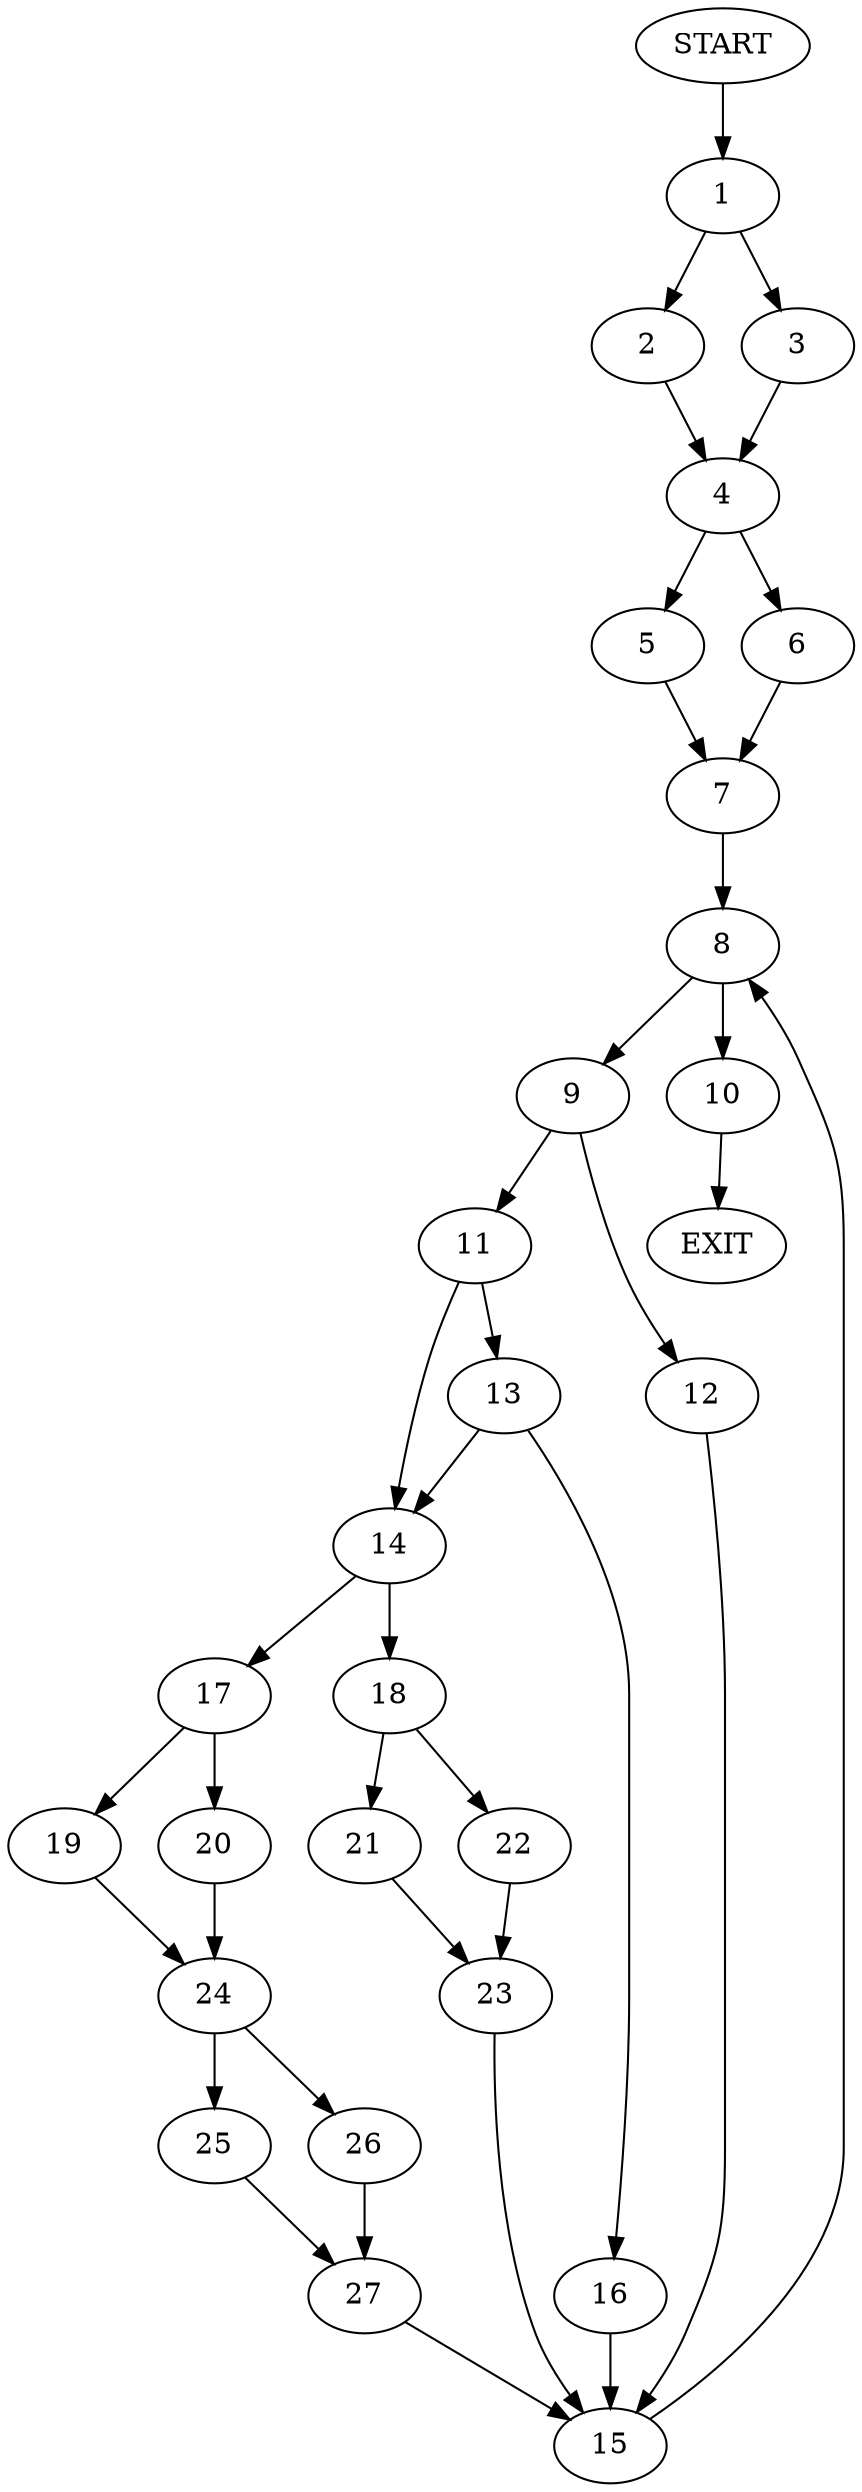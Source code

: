 digraph {
0 [label="START"]
28 [label="EXIT"]
0 -> 1
1 -> 2
1 -> 3
2 -> 4
3 -> 4
4 -> 5
4 -> 6
6 -> 7
5 -> 7
7 -> 8
8 -> 9
8 -> 10
10 -> 28
9 -> 11
9 -> 12
11 -> 13
11 -> 14
12 -> 15
15 -> 8
13 -> 14
13 -> 16
14 -> 17
14 -> 18
16 -> 15
17 -> 19
17 -> 20
18 -> 21
18 -> 22
21 -> 23
22 -> 23
23 -> 15
19 -> 24
20 -> 24
24 -> 25
24 -> 26
25 -> 27
26 -> 27
27 -> 15
}
